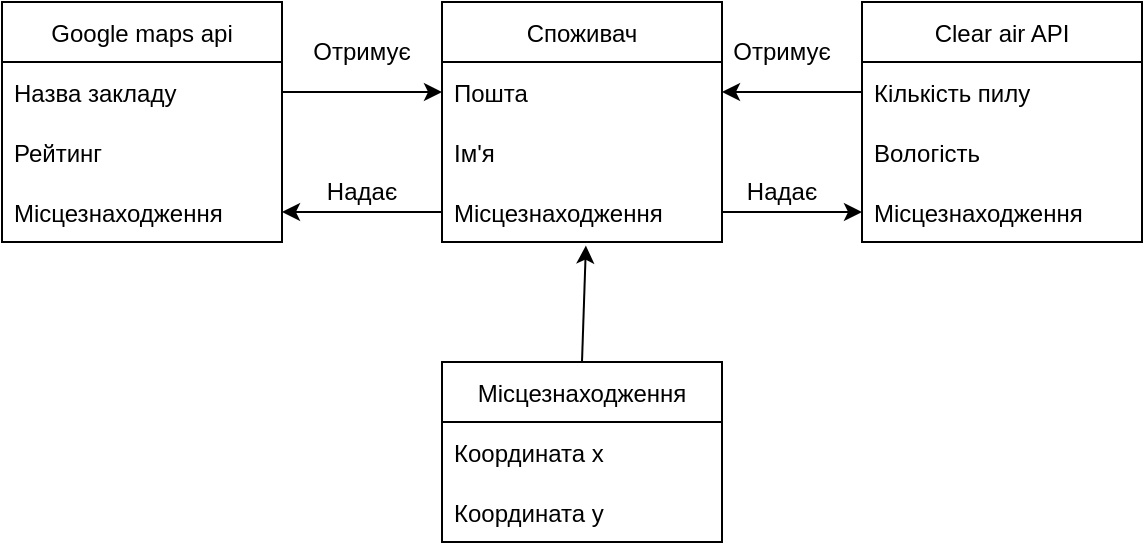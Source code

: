 <mxfile version="20.3.6" type="device"><diagram id="UP70OYsEdL4t-0LXMRVg" name="Страница 1"><mxGraphModel dx="1038" dy="521" grid="1" gridSize="10" guides="1" tooltips="1" connect="1" arrows="1" fold="1" page="1" pageScale="1" pageWidth="827" pageHeight="1169" math="0" shadow="0"><root><mxCell id="0"/><mxCell id="1" parent="0"/><mxCell id="zKAUEKV1T977Aa9bg8hR-9" value="Clear air API" style="swimlane;fontStyle=0;childLayout=stackLayout;horizontal=1;startSize=30;horizontalStack=0;resizeParent=1;resizeParentMax=0;resizeLast=0;collapsible=1;marginBottom=0;" vertex="1" parent="1"><mxGeometry x="540" y="200" width="140" height="120" as="geometry"/></mxCell><mxCell id="zKAUEKV1T977Aa9bg8hR-10" value="Кількість пилу" style="text;strokeColor=none;fillColor=none;align=left;verticalAlign=middle;spacingLeft=4;spacingRight=4;overflow=hidden;points=[[0,0.5],[1,0.5]];portConstraint=eastwest;rotatable=0;" vertex="1" parent="zKAUEKV1T977Aa9bg8hR-9"><mxGeometry y="30" width="140" height="30" as="geometry"/></mxCell><mxCell id="zKAUEKV1T977Aa9bg8hR-11" value="Вологість" style="text;strokeColor=none;fillColor=none;align=left;verticalAlign=middle;spacingLeft=4;spacingRight=4;overflow=hidden;points=[[0,0.5],[1,0.5]];portConstraint=eastwest;rotatable=0;" vertex="1" parent="zKAUEKV1T977Aa9bg8hR-9"><mxGeometry y="60" width="140" height="30" as="geometry"/></mxCell><mxCell id="zKAUEKV1T977Aa9bg8hR-12" value="Місцезнаходження" style="text;strokeColor=none;fillColor=none;align=left;verticalAlign=middle;spacingLeft=4;spacingRight=4;overflow=hidden;points=[[0,0.5],[1,0.5]];portConstraint=eastwest;rotatable=0;" vertex="1" parent="zKAUEKV1T977Aa9bg8hR-9"><mxGeometry y="90" width="140" height="30" as="geometry"/></mxCell><mxCell id="zKAUEKV1T977Aa9bg8hR-16" value="Отримує" style="text;html=1;strokeColor=none;fillColor=none;align=center;verticalAlign=middle;whiteSpace=wrap;rounded=0;" vertex="1" parent="1"><mxGeometry x="470" y="210" width="60" height="30" as="geometry"/></mxCell><mxCell id="zKAUEKV1T977Aa9bg8hR-17" value="Google maps api" style="swimlane;fontStyle=0;childLayout=stackLayout;horizontal=1;startSize=30;horizontalStack=0;resizeParent=1;resizeParentMax=0;resizeLast=0;collapsible=1;marginBottom=0;" vertex="1" parent="1"><mxGeometry x="110" y="200" width="140" height="120" as="geometry"/></mxCell><mxCell id="zKAUEKV1T977Aa9bg8hR-18" value="Назва закладу" style="text;strokeColor=none;fillColor=none;align=left;verticalAlign=middle;spacingLeft=4;spacingRight=4;overflow=hidden;points=[[0,0.5],[1,0.5]];portConstraint=eastwest;rotatable=0;" vertex="1" parent="zKAUEKV1T977Aa9bg8hR-17"><mxGeometry y="30" width="140" height="30" as="geometry"/></mxCell><mxCell id="zKAUEKV1T977Aa9bg8hR-19" value="Рейтинг" style="text;strokeColor=none;fillColor=none;align=left;verticalAlign=middle;spacingLeft=4;spacingRight=4;overflow=hidden;points=[[0,0.5],[1,0.5]];portConstraint=eastwest;rotatable=0;" vertex="1" parent="zKAUEKV1T977Aa9bg8hR-17"><mxGeometry y="60" width="140" height="30" as="geometry"/></mxCell><mxCell id="zKAUEKV1T977Aa9bg8hR-20" value="Місцезнаходження" style="text;strokeColor=none;fillColor=none;align=left;verticalAlign=middle;spacingLeft=4;spacingRight=4;overflow=hidden;points=[[0,0.5],[1,0.5]];portConstraint=eastwest;rotatable=0;" vertex="1" parent="zKAUEKV1T977Aa9bg8hR-17"><mxGeometry y="90" width="140" height="30" as="geometry"/></mxCell><mxCell id="zKAUEKV1T977Aa9bg8hR-21" value="Місцезнаходження" style="swimlane;fontStyle=0;childLayout=stackLayout;horizontal=1;startSize=30;horizontalStack=0;resizeParent=1;resizeParentMax=0;resizeLast=0;collapsible=1;marginBottom=0;" vertex="1" parent="1"><mxGeometry x="330" y="380" width="140" height="90" as="geometry"/></mxCell><mxCell id="zKAUEKV1T977Aa9bg8hR-22" value="Координата х" style="text;strokeColor=none;fillColor=none;align=left;verticalAlign=middle;spacingLeft=4;spacingRight=4;overflow=hidden;points=[[0,0.5],[1,0.5]];portConstraint=eastwest;rotatable=0;" vertex="1" parent="zKAUEKV1T977Aa9bg8hR-21"><mxGeometry y="30" width="140" height="30" as="geometry"/></mxCell><mxCell id="zKAUEKV1T977Aa9bg8hR-23" value="Координата у" style="text;strokeColor=none;fillColor=none;align=left;verticalAlign=middle;spacingLeft=4;spacingRight=4;overflow=hidden;points=[[0,0.5],[1,0.5]];portConstraint=eastwest;rotatable=0;" vertex="1" parent="zKAUEKV1T977Aa9bg8hR-21"><mxGeometry y="60" width="140" height="30" as="geometry"/></mxCell><mxCell id="zKAUEKV1T977Aa9bg8hR-25" value="" style="endArrow=classic;html=1;rounded=0;exitX=0.5;exitY=0;exitDx=0;exitDy=0;entryX=0.514;entryY=1.06;entryDx=0;entryDy=0;entryPerimeter=0;" edge="1" parent="1" source="zKAUEKV1T977Aa9bg8hR-21" target="zKAUEKV1T977Aa9bg8hR-29"><mxGeometry width="50" height="50" relative="1" as="geometry"><mxPoint x="390" y="420" as="sourcePoint"/><mxPoint x="402.8" y="289.01" as="targetPoint"/></mxGeometry></mxCell><mxCell id="zKAUEKV1T977Aa9bg8hR-26" value="Споживач" style="swimlane;fontStyle=0;childLayout=stackLayout;horizontal=1;startSize=30;horizontalStack=0;resizeParent=1;resizeParentMax=0;resizeLast=0;collapsible=1;marginBottom=0;" vertex="1" parent="1"><mxGeometry x="330" y="200" width="140" height="120" as="geometry"><mxRectangle x="290" y="130" width="100" height="30" as="alternateBounds"/></mxGeometry></mxCell><mxCell id="zKAUEKV1T977Aa9bg8hR-27" value="Пошта" style="text;strokeColor=none;fillColor=none;align=left;verticalAlign=middle;spacingLeft=4;spacingRight=4;overflow=hidden;points=[[0,0.5],[1,0.5]];portConstraint=eastwest;rotatable=0;" vertex="1" parent="zKAUEKV1T977Aa9bg8hR-26"><mxGeometry y="30" width="140" height="30" as="geometry"/></mxCell><mxCell id="zKAUEKV1T977Aa9bg8hR-28" value="Ім'я" style="text;strokeColor=none;fillColor=none;align=left;verticalAlign=middle;spacingLeft=4;spacingRight=4;overflow=hidden;points=[[0,0.5],[1,0.5]];portConstraint=eastwest;rotatable=0;" vertex="1" parent="zKAUEKV1T977Aa9bg8hR-26"><mxGeometry y="60" width="140" height="30" as="geometry"/></mxCell><mxCell id="zKAUEKV1T977Aa9bg8hR-29" value="Місцезнаходження" style="text;strokeColor=none;fillColor=none;align=left;verticalAlign=middle;spacingLeft=4;spacingRight=4;overflow=hidden;points=[[0,0.5],[1,0.5]];portConstraint=eastwest;rotatable=0;" vertex="1" parent="zKAUEKV1T977Aa9bg8hR-26"><mxGeometry y="90" width="140" height="30" as="geometry"/></mxCell><mxCell id="zKAUEKV1T977Aa9bg8hR-30" value="" style="endArrow=classic;html=1;rounded=0;exitX=0;exitY=0.5;exitDx=0;exitDy=0;entryX=1;entryY=0.5;entryDx=0;entryDy=0;" edge="1" parent="1" source="zKAUEKV1T977Aa9bg8hR-10" target="zKAUEKV1T977Aa9bg8hR-27"><mxGeometry width="50" height="50" relative="1" as="geometry"><mxPoint x="430" y="400" as="sourcePoint"/><mxPoint x="480" y="350" as="targetPoint"/></mxGeometry></mxCell><mxCell id="zKAUEKV1T977Aa9bg8hR-31" value="" style="endArrow=classic;html=1;rounded=0;exitX=1;exitY=0.5;exitDx=0;exitDy=0;entryX=0;entryY=0.5;entryDx=0;entryDy=0;" edge="1" parent="1" source="zKAUEKV1T977Aa9bg8hR-29" target="zKAUEKV1T977Aa9bg8hR-12"><mxGeometry width="50" height="50" relative="1" as="geometry"><mxPoint x="430" y="400" as="sourcePoint"/><mxPoint x="480" y="350" as="targetPoint"/></mxGeometry></mxCell><mxCell id="zKAUEKV1T977Aa9bg8hR-32" value="Надає" style="text;html=1;strokeColor=none;fillColor=none;align=center;verticalAlign=middle;whiteSpace=wrap;rounded=0;" vertex="1" parent="1"><mxGeometry x="470" y="280" width="60" height="30" as="geometry"/></mxCell><mxCell id="zKAUEKV1T977Aa9bg8hR-33" value="" style="endArrow=classic;html=1;rounded=0;exitX=0;exitY=0.5;exitDx=0;exitDy=0;" edge="1" parent="1" source="zKAUEKV1T977Aa9bg8hR-29" target="zKAUEKV1T977Aa9bg8hR-20"><mxGeometry width="50" height="50" relative="1" as="geometry"><mxPoint x="430" y="400" as="sourcePoint"/><mxPoint x="480" y="350" as="targetPoint"/></mxGeometry></mxCell><mxCell id="zKAUEKV1T977Aa9bg8hR-34" value="Надає" style="text;html=1;strokeColor=none;fillColor=none;align=center;verticalAlign=middle;whiteSpace=wrap;rounded=0;" vertex="1" parent="1"><mxGeometry x="260" y="280" width="60" height="30" as="geometry"/></mxCell><mxCell id="zKAUEKV1T977Aa9bg8hR-35" value="Отримує" style="text;html=1;strokeColor=none;fillColor=none;align=center;verticalAlign=middle;whiteSpace=wrap;rounded=0;" vertex="1" parent="1"><mxGeometry x="260" y="210" width="60" height="30" as="geometry"/></mxCell><mxCell id="zKAUEKV1T977Aa9bg8hR-36" value="" style="endArrow=classic;html=1;rounded=0;exitX=1;exitY=0.5;exitDx=0;exitDy=0;entryX=0;entryY=0.5;entryDx=0;entryDy=0;" edge="1" parent="1" source="zKAUEKV1T977Aa9bg8hR-18" target="zKAUEKV1T977Aa9bg8hR-27"><mxGeometry width="50" height="50" relative="1" as="geometry"><mxPoint x="430" y="400" as="sourcePoint"/><mxPoint x="480" y="350" as="targetPoint"/></mxGeometry></mxCell></root></mxGraphModel></diagram></mxfile>